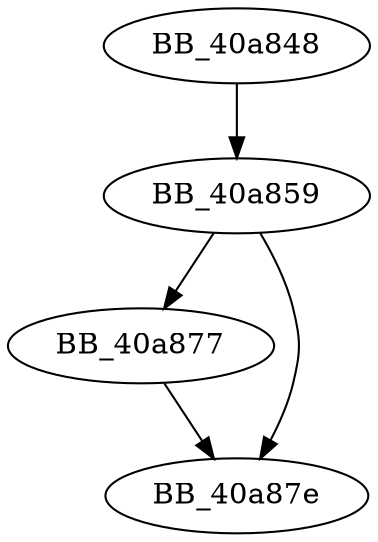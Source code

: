 DiGraph __isleadbyte_l{
BB_40a848->BB_40a859
BB_40a859->BB_40a877
BB_40a859->BB_40a87e
BB_40a877->BB_40a87e
}
